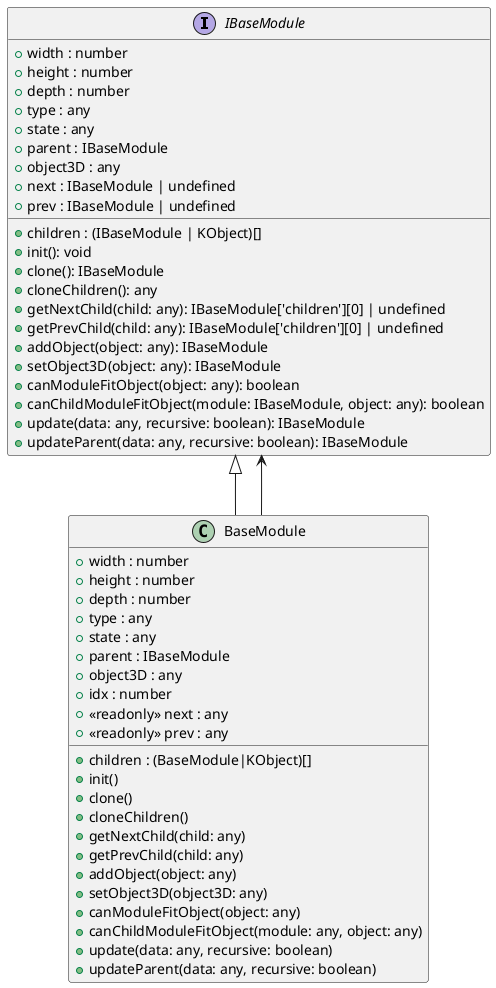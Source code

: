 @startuml
interface IBaseModule{
  +width : number
  +height : number
  +depth : number
  +type : any
  +state : any
  +parent : IBaseModule
  +children : (IBaseModule | KObject)[]
  +object3D : any
  +next : IBaseModule | undefined
  +prev : IBaseModule | undefined
  +init(): void
  +clone(): IBaseModule
  +cloneChildren(): any
  +getNextChild(child: any): IBaseModule['children'][0] | undefined
  +getPrevChild(child: any): IBaseModule['children'][0] | undefined
  +addObject(object: any): IBaseModule
  +setObject3D(object: any): IBaseModule
  +canModuleFitObject(object: any): boolean
  +canChildModuleFitObject(module: IBaseModule, object: any): boolean
  +update(data: any, recursive: boolean): IBaseModule
  +updateParent(data: any, recursive: boolean): IBaseModule
}

class BaseModule{
  +width : number
  +height : number
  +depth : number
  +type : any
  +state : any
  +parent : IBaseModule
  +object3D : any
  +children : (BaseModule|KObject)[]
  +idx : number
  + <<readonly>> next : any
  + <<readonly>> prev : any
  +init()
  +clone()
  +cloneChildren()
  +getNextChild(child: any)
  +getPrevChild(child: any)
  +addObject(object: any)
  +setObject3D(object3D: any)
  +canModuleFitObject(object: any)
  +canChildModuleFitObject(module: any, object: any)
  +update(data: any, recursive: boolean)
  +updateParent(data: any, recursive: boolean)
}

BaseModule --> IBaseModule
IBaseModule <|-- BaseModule
@enduml